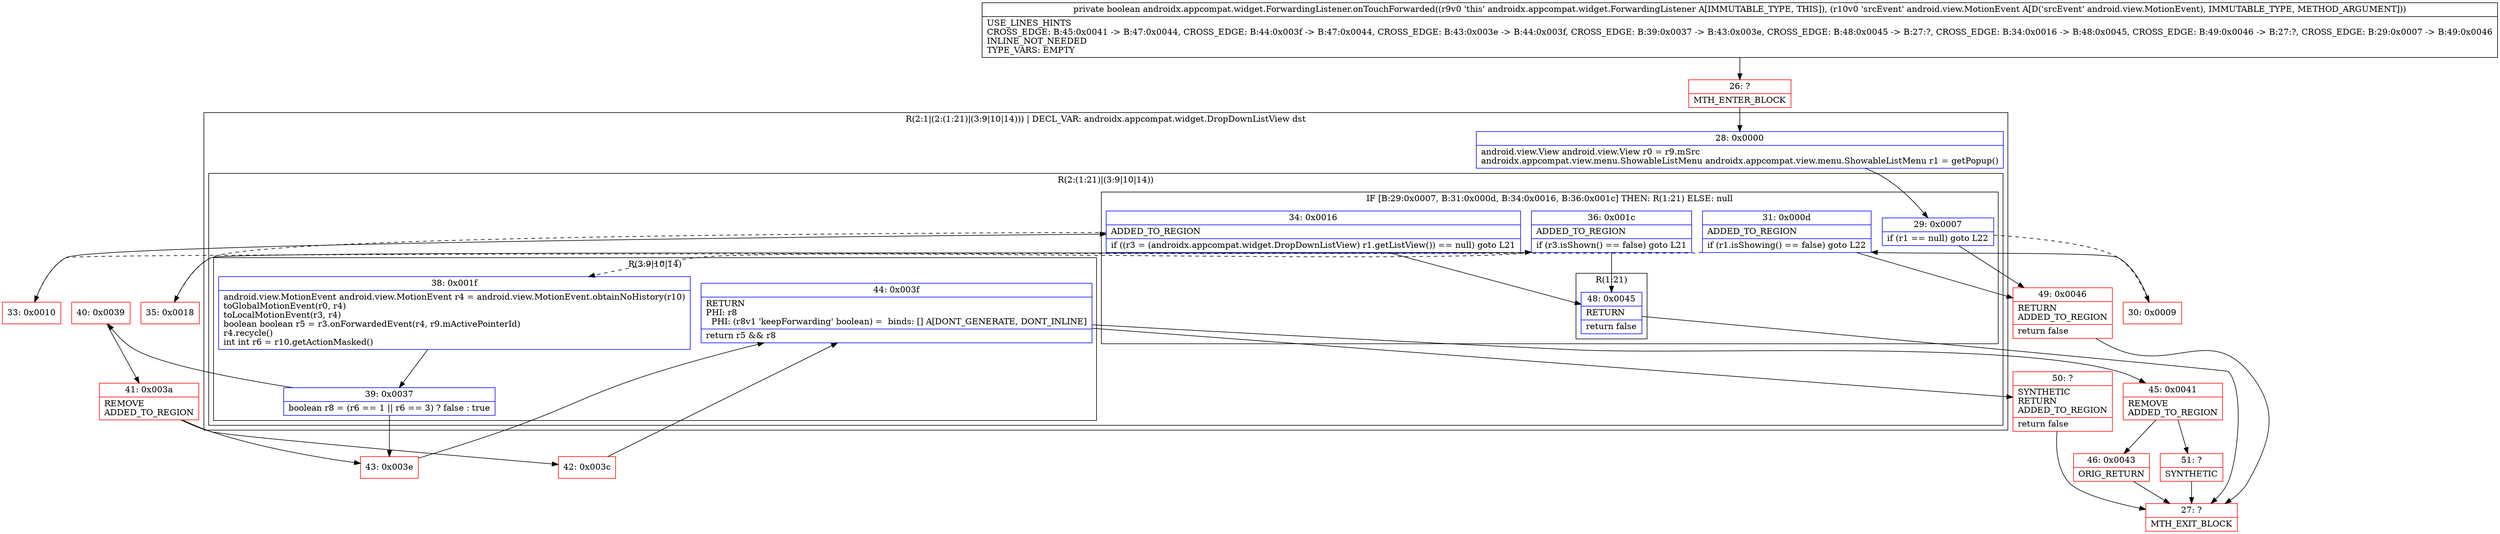 digraph "CFG forandroidx.appcompat.widget.ForwardingListener.onTouchForwarded(Landroid\/view\/MotionEvent;)Z" {
subgraph cluster_Region_1237157937 {
label = "R(2:1|(2:(1:21)|(3:9|10|14))) | DECL_VAR: androidx.appcompat.widget.DropDownListView dst\l";
node [shape=record,color=blue];
Node_28 [shape=record,label="{28\:\ 0x0000|android.view.View android.view.View r0 = r9.mSrc\landroidx.appcompat.view.menu.ShowableListMenu androidx.appcompat.view.menu.ShowableListMenu r1 = getPopup()\l}"];
subgraph cluster_Region_1330844298 {
label = "R(2:(1:21)|(3:9|10|14))";
node [shape=record,color=blue];
subgraph cluster_IfRegion_177239486 {
label = "IF [B:29:0x0007, B:31:0x000d, B:34:0x0016, B:36:0x001c] THEN: R(1:21) ELSE: null";
node [shape=record,color=blue];
Node_29 [shape=record,label="{29\:\ 0x0007|if (r1 == null) goto L22\l}"];
Node_31 [shape=record,label="{31\:\ 0x000d|ADDED_TO_REGION\l|if (r1.isShowing() == false) goto L22\l}"];
Node_34 [shape=record,label="{34\:\ 0x0016|ADDED_TO_REGION\l|if ((r3 = (androidx.appcompat.widget.DropDownListView) r1.getListView()) == null) goto L21\l}"];
Node_36 [shape=record,label="{36\:\ 0x001c|ADDED_TO_REGION\l|if (r3.isShown() == false) goto L21\l}"];
subgraph cluster_Region_263105390 {
label = "R(1:21)";
node [shape=record,color=blue];
Node_48 [shape=record,label="{48\:\ 0x0045|RETURN\l|return false\l}"];
}
}
subgraph cluster_Region_1548468175 {
label = "R(3:9|10|14)";
node [shape=record,color=blue];
Node_38 [shape=record,label="{38\:\ 0x001f|android.view.MotionEvent android.view.MotionEvent r4 = android.view.MotionEvent.obtainNoHistory(r10)\ltoGlobalMotionEvent(r0, r4)\ltoLocalMotionEvent(r3, r4)\lboolean boolean r5 = r3.onForwardedEvent(r4, r9.mActivePointerId)\lr4.recycle()\lint int r6 = r10.getActionMasked()\l}"];
Node_39 [shape=record,label="{39\:\ 0x0037|boolean r8 = (r6 == 1 \|\| r6 == 3) ? false : true\l}"];
Node_44 [shape=record,label="{44\:\ 0x003f|RETURN\lPHI: r8 \l  PHI: (r8v1 'keepForwarding' boolean) =  binds: [] A[DONT_GENERATE, DONT_INLINE]\l|return r5 && r8\l}"];
}
}
}
Node_26 [shape=record,color=red,label="{26\:\ ?|MTH_ENTER_BLOCK\l}"];
Node_30 [shape=record,color=red,label="{30\:\ 0x0009}"];
Node_33 [shape=record,color=red,label="{33\:\ 0x0010}"];
Node_35 [shape=record,color=red,label="{35\:\ 0x0018}"];
Node_40 [shape=record,color=red,label="{40\:\ 0x0039}"];
Node_41 [shape=record,color=red,label="{41\:\ 0x003a|REMOVE\lADDED_TO_REGION\l}"];
Node_42 [shape=record,color=red,label="{42\:\ 0x003c}"];
Node_45 [shape=record,color=red,label="{45\:\ 0x0041|REMOVE\lADDED_TO_REGION\l}"];
Node_46 [shape=record,color=red,label="{46\:\ 0x0043|ORIG_RETURN\l}"];
Node_27 [shape=record,color=red,label="{27\:\ ?|MTH_EXIT_BLOCK\l}"];
Node_51 [shape=record,color=red,label="{51\:\ ?|SYNTHETIC\l}"];
Node_50 [shape=record,color=red,label="{50\:\ ?|SYNTHETIC\lRETURN\lADDED_TO_REGION\l|return false\l}"];
Node_43 [shape=record,color=red,label="{43\:\ 0x003e}"];
Node_49 [shape=record,color=red,label="{49\:\ 0x0046|RETURN\lADDED_TO_REGION\l|return false\l}"];
MethodNode[shape=record,label="{private boolean androidx.appcompat.widget.ForwardingListener.onTouchForwarded((r9v0 'this' androidx.appcompat.widget.ForwardingListener A[IMMUTABLE_TYPE, THIS]), (r10v0 'srcEvent' android.view.MotionEvent A[D('srcEvent' android.view.MotionEvent), IMMUTABLE_TYPE, METHOD_ARGUMENT]))  | USE_LINES_HINTS\lCROSS_EDGE: B:45:0x0041 \-\> B:47:0x0044, CROSS_EDGE: B:44:0x003f \-\> B:47:0x0044, CROSS_EDGE: B:43:0x003e \-\> B:44:0x003f, CROSS_EDGE: B:39:0x0037 \-\> B:43:0x003e, CROSS_EDGE: B:48:0x0045 \-\> B:27:?, CROSS_EDGE: B:34:0x0016 \-\> B:48:0x0045, CROSS_EDGE: B:49:0x0046 \-\> B:27:?, CROSS_EDGE: B:29:0x0007 \-\> B:49:0x0046\lINLINE_NOT_NEEDED\lTYPE_VARS: EMPTY\l}"];
MethodNode -> Node_26;Node_28 -> Node_29;
Node_29 -> Node_30[style=dashed];
Node_29 -> Node_49;
Node_31 -> Node_33[style=dashed];
Node_31 -> Node_49;
Node_34 -> Node_35[style=dashed];
Node_34 -> Node_48;
Node_36 -> Node_38[style=dashed];
Node_36 -> Node_48;
Node_48 -> Node_27;
Node_38 -> Node_39;
Node_39 -> Node_40;
Node_39 -> Node_43;
Node_44 -> Node_45;
Node_44 -> Node_50;
Node_26 -> Node_28;
Node_30 -> Node_31;
Node_33 -> Node_34;
Node_35 -> Node_36;
Node_40 -> Node_41;
Node_41 -> Node_42;
Node_41 -> Node_43;
Node_42 -> Node_44;
Node_45 -> Node_46;
Node_45 -> Node_51;
Node_46 -> Node_27;
Node_51 -> Node_27;
Node_50 -> Node_27;
Node_43 -> Node_44;
Node_49 -> Node_27;
}

